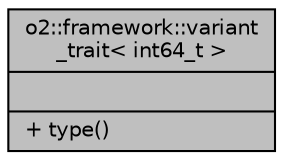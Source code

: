 digraph "o2::framework::variant_trait&lt; int64_t &gt;"
{
 // INTERACTIVE_SVG=YES
  bgcolor="transparent";
  edge [fontname="Helvetica",fontsize="10",labelfontname="Helvetica",labelfontsize="10"];
  node [fontname="Helvetica",fontsize="10",shape=record];
  Node1 [label="{o2::framework::variant\l_trait\< int64_t \>\n||+ type()\l}",height=0.2,width=0.4,color="black", fillcolor="grey75", style="filled", fontcolor="black"];
}
